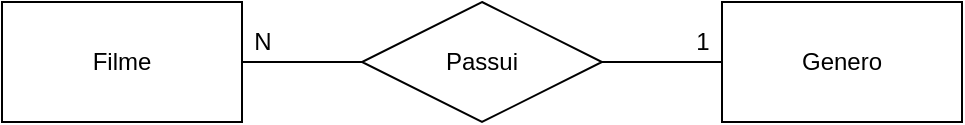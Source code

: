 <mxfile version="14.9.3" type="device" pages="2"><diagram id="ud55uIxlpohPWVSolXRU" name="Conceito"><mxGraphModel dx="1360" dy="745" grid="1" gridSize="10" guides="1" tooltips="1" connect="1" arrows="1" fold="1" page="1" pageScale="1" pageWidth="827" pageHeight="1169" math="0" shadow="0"><root><mxCell id="0"/><mxCell id="1" parent="0"/><mxCell id="DvKRTyQ-BfkUo7aD69Kw-1" value="Genero" style="rounded=0;whiteSpace=wrap;html=1;" vertex="1" parent="1"><mxGeometry x="520" y="90" width="120" height="60" as="geometry"/></mxCell><mxCell id="DvKRTyQ-BfkUo7aD69Kw-4" style="edgeStyle=orthogonalEdgeStyle;rounded=0;orthogonalLoop=1;jettySize=auto;html=1;entryX=0;entryY=0.5;entryDx=0;entryDy=0;endArrow=none;endFill=0;" edge="1" parent="1" source="DvKRTyQ-BfkUo7aD69Kw-2" target="DvKRTyQ-BfkUo7aD69Kw-3"><mxGeometry relative="1" as="geometry"/></mxCell><mxCell id="DvKRTyQ-BfkUo7aD69Kw-2" value="Filme" style="rounded=0;whiteSpace=wrap;html=1;" vertex="1" parent="1"><mxGeometry x="160" y="90" width="120" height="60" as="geometry"/></mxCell><mxCell id="DvKRTyQ-BfkUo7aD69Kw-5" style="edgeStyle=orthogonalEdgeStyle;rounded=0;orthogonalLoop=1;jettySize=auto;html=1;entryX=0;entryY=0.5;entryDx=0;entryDy=0;endArrow=none;endFill=0;" edge="1" parent="1" source="DvKRTyQ-BfkUo7aD69Kw-3" target="DvKRTyQ-BfkUo7aD69Kw-1"><mxGeometry relative="1" as="geometry"/></mxCell><mxCell id="DvKRTyQ-BfkUo7aD69Kw-3" value="Passui" style="shape=rhombus;perimeter=rhombusPerimeter;whiteSpace=wrap;html=1;align=center;" vertex="1" parent="1"><mxGeometry x="340" y="90" width="120" height="60" as="geometry"/></mxCell><mxCell id="DvKRTyQ-BfkUo7aD69Kw-6" value="N" style="text;html=1;align=center;verticalAlign=middle;resizable=0;points=[];autosize=1;strokeColor=none;" vertex="1" parent="1"><mxGeometry x="280" y="100" width="20" height="20" as="geometry"/></mxCell><mxCell id="DvKRTyQ-BfkUo7aD69Kw-7" value="1" style="text;html=1;align=center;verticalAlign=middle;resizable=0;points=[];autosize=1;strokeColor=none;" vertex="1" parent="1"><mxGeometry x="500" y="100" width="20" height="20" as="geometry"/></mxCell></root></mxGraphModel></diagram><diagram id="qoEnzjJtbgcB8erJH8I0" name="Logico"><mxGraphModel dx="1360" dy="745" grid="1" gridSize="10" guides="1" tooltips="1" connect="1" arrows="1" fold="1" page="1" pageScale="1" pageWidth="827" pageHeight="1169" math="0" shadow="0"><root><mxCell id="sj52huAcBMdgfMp_voX3-0"/><mxCell id="sj52huAcBMdgfMp_voX3-1" parent="sj52huAcBMdgfMp_voX3-0"/><mxCell id="sj52huAcBMdgfMp_voX3-2" value="Genero" style="shape=table;startSize=30;container=1;collapsible=1;childLayout=tableLayout;fixedRows=1;rowLines=0;fontStyle=1;align=center;resizeLast=1;" vertex="1" parent="sj52huAcBMdgfMp_voX3-1"><mxGeometry x="160" y="110" width="180" height="100" as="geometry"/></mxCell><mxCell id="sj52huAcBMdgfMp_voX3-3" value="" style="shape=partialRectangle;collapsible=0;dropTarget=0;pointerEvents=0;fillColor=none;top=0;left=0;bottom=1;right=0;points=[[0,0.5],[1,0.5]];portConstraint=eastwest;" vertex="1" parent="sj52huAcBMdgfMp_voX3-2"><mxGeometry y="30" width="180" height="30" as="geometry"/></mxCell><mxCell id="sj52huAcBMdgfMp_voX3-4" value="PK" style="shape=partialRectangle;connectable=0;fillColor=none;top=0;left=0;bottom=0;right=0;fontStyle=1;overflow=hidden;" vertex="1" parent="sj52huAcBMdgfMp_voX3-3"><mxGeometry width="30" height="30" as="geometry"/></mxCell><mxCell id="sj52huAcBMdgfMp_voX3-5" value="Id_genero" style="shape=partialRectangle;connectable=0;fillColor=none;top=0;left=0;bottom=0;right=0;align=left;spacingLeft=6;fontStyle=5;overflow=hidden;" vertex="1" parent="sj52huAcBMdgfMp_voX3-3"><mxGeometry x="30" width="150" height="30" as="geometry"/></mxCell><mxCell id="sj52huAcBMdgfMp_voX3-6" value="" style="shape=partialRectangle;collapsible=0;dropTarget=0;pointerEvents=0;fillColor=none;top=0;left=0;bottom=0;right=0;points=[[0,0.5],[1,0.5]];portConstraint=eastwest;" vertex="1" parent="sj52huAcBMdgfMp_voX3-2"><mxGeometry y="60" width="180" height="30" as="geometry"/></mxCell><mxCell id="sj52huAcBMdgfMp_voX3-7" value="" style="shape=partialRectangle;connectable=0;fillColor=none;top=0;left=0;bottom=0;right=0;editable=1;overflow=hidden;" vertex="1" parent="sj52huAcBMdgfMp_voX3-6"><mxGeometry width="30" height="30" as="geometry"/></mxCell><mxCell id="sj52huAcBMdgfMp_voX3-8" value="nome_genero" style="shape=partialRectangle;connectable=0;fillColor=none;top=0;left=0;bottom=0;right=0;align=left;spacingLeft=6;overflow=hidden;" vertex="1" parent="sj52huAcBMdgfMp_voX3-6"><mxGeometry x="30" width="150" height="30" as="geometry"/></mxCell><mxCell id="sj52huAcBMdgfMp_voX3-15" value="Filme" style="shape=table;startSize=30;container=1;collapsible=1;childLayout=tableLayout;fixedRows=1;rowLines=0;fontStyle=1;align=center;resizeLast=1;" vertex="1" parent="sj52huAcBMdgfMp_voX3-1"><mxGeometry x="470" y="110" width="180" height="130" as="geometry"/></mxCell><mxCell id="sj52huAcBMdgfMp_voX3-16" value="" style="shape=partialRectangle;collapsible=0;dropTarget=0;pointerEvents=0;fillColor=none;top=0;left=0;bottom=0;right=0;points=[[0,0.5],[1,0.5]];portConstraint=eastwest;" vertex="1" parent="sj52huAcBMdgfMp_voX3-15"><mxGeometry y="30" width="180" height="30" as="geometry"/></mxCell><mxCell id="sj52huAcBMdgfMp_voX3-17" value="PK" style="shape=partialRectangle;connectable=0;fillColor=none;top=0;left=0;bottom=0;right=0;fontStyle=1;overflow=hidden;" vertex="1" parent="sj52huAcBMdgfMp_voX3-16"><mxGeometry width="60" height="30" as="geometry"/></mxCell><mxCell id="sj52huAcBMdgfMp_voX3-18" value="Id_filme" style="shape=partialRectangle;connectable=0;fillColor=none;top=0;left=0;bottom=0;right=0;align=left;spacingLeft=6;fontStyle=5;overflow=hidden;" vertex="1" parent="sj52huAcBMdgfMp_voX3-16"><mxGeometry x="60" width="120" height="30" as="geometry"/></mxCell><mxCell id="sj52huAcBMdgfMp_voX3-19" value="" style="shape=partialRectangle;collapsible=0;dropTarget=0;pointerEvents=0;fillColor=none;top=0;left=0;bottom=1;right=0;points=[[0,0.5],[1,0.5]];portConstraint=eastwest;" vertex="1" parent="sj52huAcBMdgfMp_voX3-15"><mxGeometry y="60" width="180" height="30" as="geometry"/></mxCell><mxCell id="sj52huAcBMdgfMp_voX3-20" value="FK" style="shape=partialRectangle;connectable=0;fillColor=none;top=0;left=0;bottom=0;right=0;fontStyle=1;overflow=hidden;" vertex="1" parent="sj52huAcBMdgfMp_voX3-19"><mxGeometry width="60" height="30" as="geometry"/></mxCell><mxCell id="sj52huAcBMdgfMp_voX3-21" value="id_genero" style="shape=partialRectangle;connectable=0;fillColor=none;top=0;left=0;bottom=0;right=0;align=left;spacingLeft=6;fontStyle=5;overflow=hidden;" vertex="1" parent="sj52huAcBMdgfMp_voX3-19"><mxGeometry x="60" width="120" height="30" as="geometry"/></mxCell><mxCell id="sj52huAcBMdgfMp_voX3-22" value="" style="shape=partialRectangle;collapsible=0;dropTarget=0;pointerEvents=0;fillColor=none;top=0;left=0;bottom=0;right=0;points=[[0,0.5],[1,0.5]];portConstraint=eastwest;" vertex="1" parent="sj52huAcBMdgfMp_voX3-15"><mxGeometry y="90" width="180" height="30" as="geometry"/></mxCell><mxCell id="sj52huAcBMdgfMp_voX3-23" value="" style="shape=partialRectangle;connectable=0;fillColor=none;top=0;left=0;bottom=0;right=0;editable=1;overflow=hidden;" vertex="1" parent="sj52huAcBMdgfMp_voX3-22"><mxGeometry width="60" height="30" as="geometry"/></mxCell><mxCell id="sj52huAcBMdgfMp_voX3-24" value="nome_filme" style="shape=partialRectangle;connectable=0;fillColor=none;top=0;left=0;bottom=0;right=0;align=left;spacingLeft=6;overflow=hidden;" vertex="1" parent="sj52huAcBMdgfMp_voX3-22"><mxGeometry x="60" width="120" height="30" as="geometry"/></mxCell><mxCell id="sj52huAcBMdgfMp_voX3-28" value="" style="edgeStyle=entityRelationEdgeStyle;fontSize=12;html=1;endArrow=ERoneToMany;exitX=1;exitY=0.5;exitDx=0;exitDy=0;entryX=0;entryY=0.5;entryDx=0;entryDy=0;" edge="1" parent="sj52huAcBMdgfMp_voX3-1" source="sj52huAcBMdgfMp_voX3-3" target="sj52huAcBMdgfMp_voX3-19"><mxGeometry width="100" height="100" relative="1" as="geometry"><mxPoint x="360" y="460" as="sourcePoint"/><mxPoint x="460" y="360" as="targetPoint"/></mxGeometry></mxCell></root></mxGraphModel></diagram></mxfile>